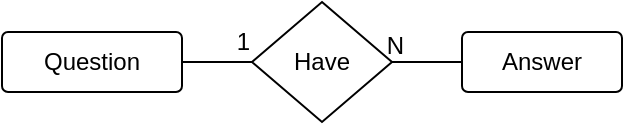 <mxfile version="24.7.17">
  <diagram name="Page-1" id="oCbD8YhVFHW1toGFkb9Y">
    <mxGraphModel dx="3774" dy="2297" grid="1" gridSize="10" guides="1" tooltips="1" connect="1" arrows="1" fold="1" page="1" pageScale="1" pageWidth="850" pageHeight="1100" math="0" shadow="0">
      <root>
        <mxCell id="0" />
        <mxCell id="1" parent="0" />
        <mxCell id="RI93_O1eQcjazl_2RRRJ-1" value="Question" style="rounded=1;arcSize=10;whiteSpace=wrap;html=1;align=center;container=1;" vertex="1" collapsed="1" parent="1">
          <mxGeometry x="-1630" y="-755" width="90" height="30" as="geometry">
            <mxRectangle x="-1640" y="-755" width="200" height="165" as="alternateBounds" />
          </mxGeometry>
        </mxCell>
        <mxCell id="RI93_O1eQcjazl_2RRRJ-2" value="CourseId&lt;div&gt;UserId&lt;/div&gt;" style="shape=note;size=20;whiteSpace=wrap;html=1;collapsible=0;" vertex="1" collapsed="1" parent="RI93_O1eQcjazl_2RRRJ-1">
          <mxGeometry x="50" y="105" width="130" height="45" as="geometry">
            <mxRectangle x="-1780" y="-774" width="190" height="134" as="alternateBounds" />
          </mxGeometry>
        </mxCell>
        <mxCell id="RI93_O1eQcjazl_2RRRJ-3" value="Answer" style="rounded=1;arcSize=10;whiteSpace=wrap;html=1;align=center;container=1;" vertex="1" collapsed="1" parent="1">
          <mxGeometry x="-1400" y="-755" width="80" height="30" as="geometry">
            <mxRectangle x="-1360" y="-760" width="290" height="170" as="alternateBounds" />
          </mxGeometry>
        </mxCell>
        <mxCell id="RI93_O1eQcjazl_2RRRJ-4" value="UserId" style="shape=note;size=20;whiteSpace=wrap;html=1;" vertex="1" parent="RI93_O1eQcjazl_2RRRJ-3">
          <mxGeometry x="180" y="100" width="85" height="50" as="geometry" />
        </mxCell>
        <mxCell id="RI93_O1eQcjazl_2RRRJ-5" value="Have" style="shape=rhombus;perimeter=rhombusPerimeter;whiteSpace=wrap;html=1;align=center;" vertex="1" parent="1">
          <mxGeometry x="-1505" y="-770" width="70" height="60" as="geometry" />
        </mxCell>
        <mxCell id="RI93_O1eQcjazl_2RRRJ-6" value="" style="endArrow=none;html=1;rounded=0;" edge="1" parent="1" source="RI93_O1eQcjazl_2RRRJ-3" target="RI93_O1eQcjazl_2RRRJ-5">
          <mxGeometry relative="1" as="geometry">
            <mxPoint x="-1596.82" y="-528.5" as="sourcePoint" />
            <mxPoint x="-1436.82" y="-528.5" as="targetPoint" />
          </mxGeometry>
        </mxCell>
        <mxCell id="RI93_O1eQcjazl_2RRRJ-7" value="N" style="resizable=0;html=1;whiteSpace=wrap;align=right;verticalAlign=bottom;" connectable="0" vertex="1" parent="RI93_O1eQcjazl_2RRRJ-6">
          <mxGeometry x="1" relative="1" as="geometry">
            <mxPoint x="7" as="offset" />
          </mxGeometry>
        </mxCell>
        <mxCell id="RI93_O1eQcjazl_2RRRJ-8" value="" style="endArrow=none;html=1;rounded=0;" edge="1" parent="1" source="RI93_O1eQcjazl_2RRRJ-1" target="RI93_O1eQcjazl_2RRRJ-5">
          <mxGeometry relative="1" as="geometry">
            <mxPoint x="-1600.002" y="-700" as="sourcePoint" />
            <mxPoint x="-1416.82" y="-498.5" as="targetPoint" />
          </mxGeometry>
        </mxCell>
        <mxCell id="RI93_O1eQcjazl_2RRRJ-9" value="1" style="resizable=0;html=1;whiteSpace=wrap;align=right;verticalAlign=bottom;" connectable="0" vertex="1" parent="RI93_O1eQcjazl_2RRRJ-8">
          <mxGeometry x="1" relative="1" as="geometry">
            <mxPoint y="-2" as="offset" />
          </mxGeometry>
        </mxCell>
      </root>
    </mxGraphModel>
  </diagram>
</mxfile>
